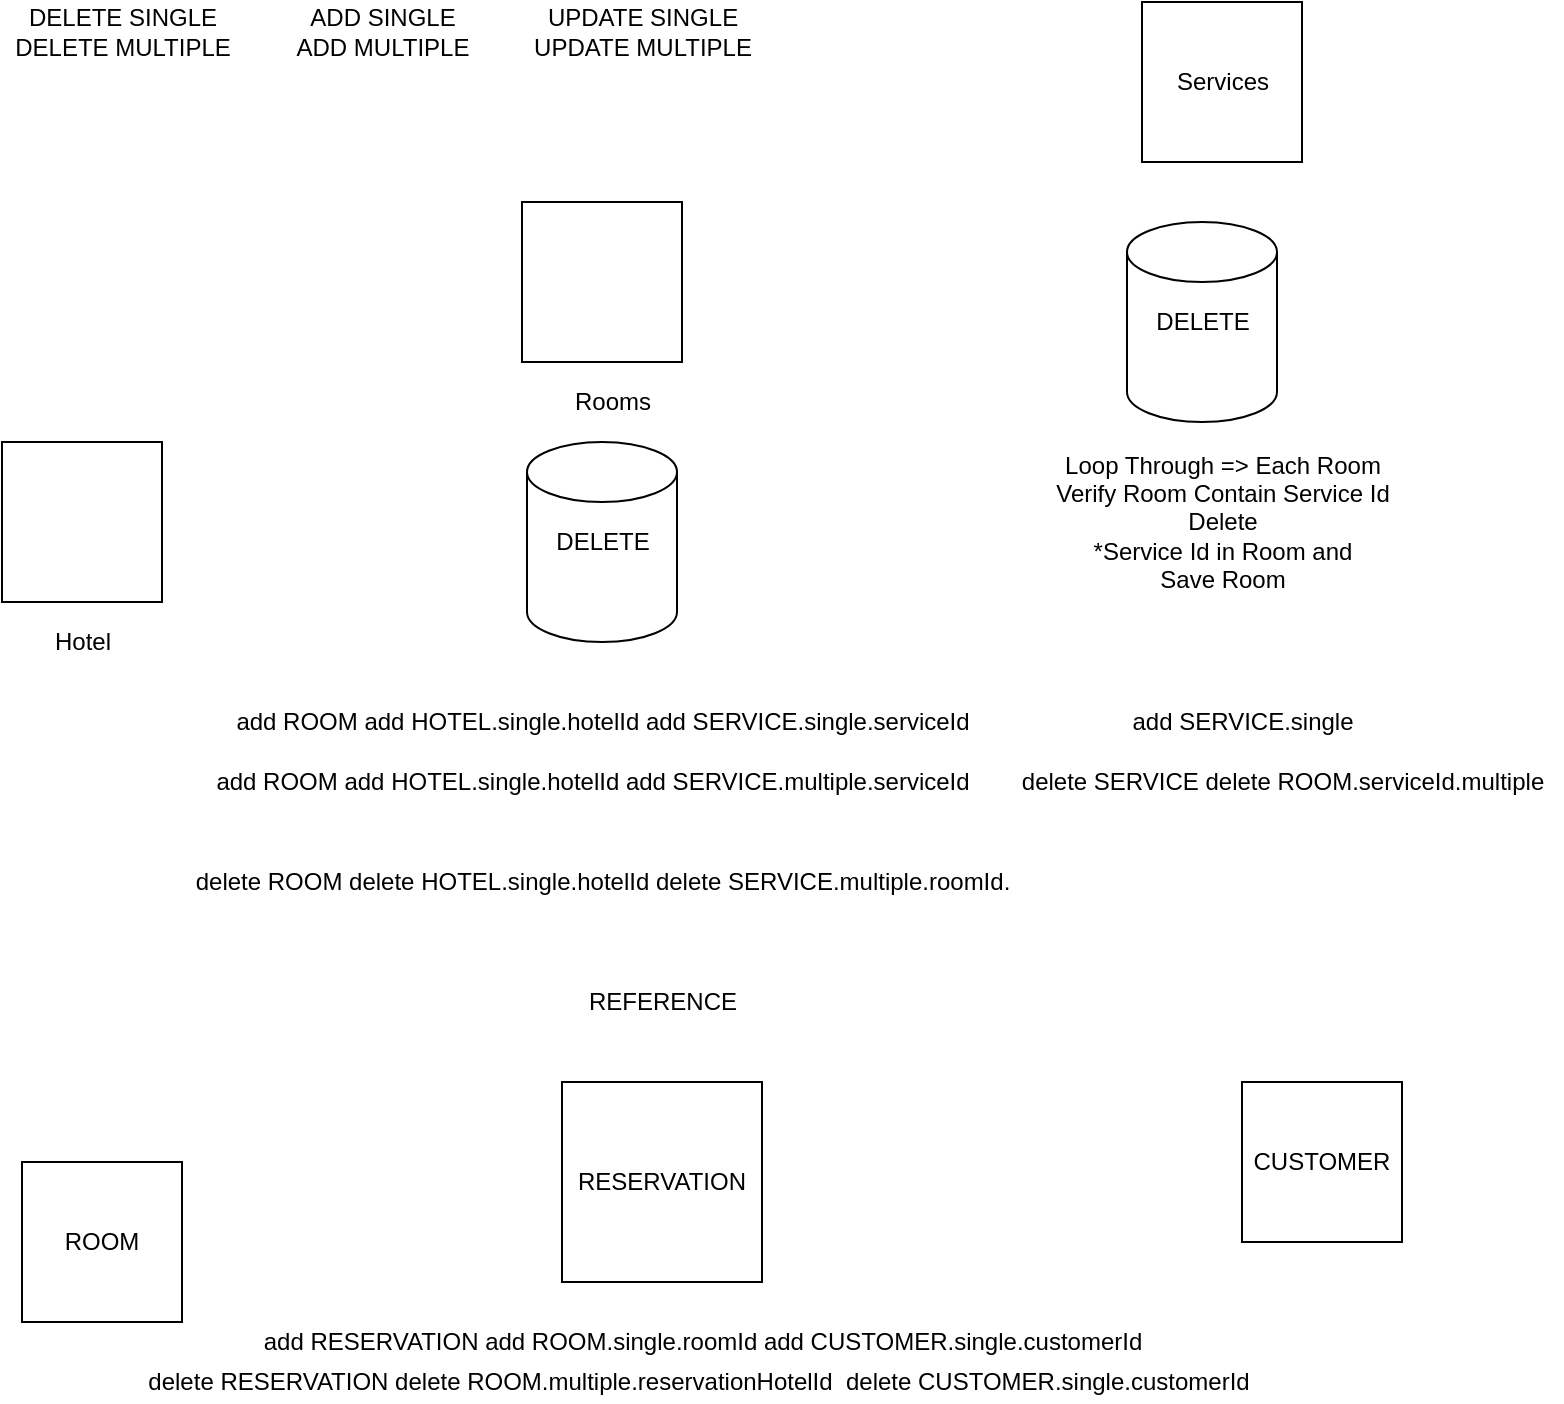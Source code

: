 <mxfile version="18.0.2" type="github">
  <diagram id="gPcOBo8kpesIldpiL-uF" name="Page-1">
    <mxGraphModel dx="1038" dy="588" grid="1" gridSize="10" guides="1" tooltips="1" connect="1" arrows="1" fold="1" page="1" pageScale="1" pageWidth="850" pageHeight="1100" math="0" shadow="0">
      <root>
        <mxCell id="0" />
        <mxCell id="1" parent="0" />
        <mxCell id="owPv3PRb5_aLN4KaXjo2-1" value="" style="whiteSpace=wrap;html=1;aspect=fixed;" vertex="1" parent="1">
          <mxGeometry x="690" y="10" width="80" height="80" as="geometry" />
        </mxCell>
        <mxCell id="owPv3PRb5_aLN4KaXjo2-2" value="Services&lt;br&gt;" style="text;html=1;align=center;verticalAlign=middle;resizable=0;points=[];autosize=1;strokeColor=none;fillColor=none;" vertex="1" parent="1">
          <mxGeometry x="700" y="40" width="60" height="20" as="geometry" />
        </mxCell>
        <mxCell id="owPv3PRb5_aLN4KaXjo2-3" value="" style="whiteSpace=wrap;html=1;aspect=fixed;" vertex="1" parent="1">
          <mxGeometry x="380" y="110" width="80" height="80" as="geometry" />
        </mxCell>
        <mxCell id="owPv3PRb5_aLN4KaXjo2-4" value="" style="whiteSpace=wrap;html=1;aspect=fixed;" vertex="1" parent="1">
          <mxGeometry x="120" y="230" width="80" height="80" as="geometry" />
        </mxCell>
        <mxCell id="owPv3PRb5_aLN4KaXjo2-5" value="Rooms&lt;br&gt;" style="text;html=1;align=center;verticalAlign=middle;resizable=0;points=[];autosize=1;strokeColor=none;fillColor=none;" vertex="1" parent="1">
          <mxGeometry x="400" y="200" width="50" height="20" as="geometry" />
        </mxCell>
        <mxCell id="owPv3PRb5_aLN4KaXjo2-6" value="Hotel&lt;br&gt;" style="text;html=1;align=center;verticalAlign=middle;resizable=0;points=[];autosize=1;strokeColor=none;fillColor=none;" vertex="1" parent="1">
          <mxGeometry x="140" y="320" width="40" height="20" as="geometry" />
        </mxCell>
        <mxCell id="owPv3PRb5_aLN4KaXjo2-7" value="" style="shape=cylinder3;whiteSpace=wrap;html=1;boundedLbl=1;backgroundOutline=1;size=15;" vertex="1" parent="1">
          <mxGeometry x="382.5" y="230" width="75" height="100" as="geometry" />
        </mxCell>
        <mxCell id="owPv3PRb5_aLN4KaXjo2-9" value="DELETE&lt;br&gt;" style="text;html=1;align=center;verticalAlign=middle;resizable=0;points=[];autosize=1;strokeColor=none;fillColor=none;" vertex="1" parent="1">
          <mxGeometry x="390" y="270" width="60" height="20" as="geometry" />
        </mxCell>
        <mxCell id="owPv3PRb5_aLN4KaXjo2-11" value="" style="shape=cylinder3;whiteSpace=wrap;html=1;boundedLbl=1;backgroundOutline=1;size=15;" vertex="1" parent="1">
          <mxGeometry x="682.5" y="120" width="75" height="100" as="geometry" />
        </mxCell>
        <mxCell id="owPv3PRb5_aLN4KaXjo2-12" value="DELETE" style="text;html=1;align=center;verticalAlign=middle;resizable=0;points=[];autosize=1;strokeColor=none;fillColor=none;" vertex="1" parent="1">
          <mxGeometry x="690" y="160" width="60" height="20" as="geometry" />
        </mxCell>
        <mxCell id="owPv3PRb5_aLN4KaXjo2-13" value="Loop Through =&amp;gt; Each Room&lt;br&gt;Verify Room Contain Service Id&lt;br&gt;Delete &lt;br&gt;*Service Id in Room and&lt;br&gt;Save Room&lt;br&gt;" style="text;html=1;align=center;verticalAlign=middle;resizable=0;points=[];autosize=1;strokeColor=none;fillColor=none;" vertex="1" parent="1">
          <mxGeometry x="640" y="230" width="180" height="80" as="geometry" />
        </mxCell>
        <mxCell id="owPv3PRb5_aLN4KaXjo2-15" value="DELETE SINGLE&lt;br&gt;DELETE MULTIPLE&lt;br&gt;" style="text;html=1;align=center;verticalAlign=middle;resizable=0;points=[];autosize=1;strokeColor=none;fillColor=none;" vertex="1" parent="1">
          <mxGeometry x="120" y="10" width="120" height="30" as="geometry" />
        </mxCell>
        <mxCell id="owPv3PRb5_aLN4KaXjo2-16" value="ADD SINGLE&lt;br&gt;ADD MULTIPLE&lt;br&gt;" style="text;html=1;align=center;verticalAlign=middle;resizable=0;points=[];autosize=1;strokeColor=none;fillColor=none;" vertex="1" parent="1">
          <mxGeometry x="260" y="10" width="100" height="30" as="geometry" />
        </mxCell>
        <mxCell id="owPv3PRb5_aLN4KaXjo2-17" value="UPDATE SINGLE&lt;br&gt;UPDATE MULTIPLE&lt;br&gt;" style="text;html=1;align=center;verticalAlign=middle;resizable=0;points=[];autosize=1;strokeColor=none;fillColor=none;" vertex="1" parent="1">
          <mxGeometry x="380" y="10" width="120" height="30" as="geometry" />
        </mxCell>
        <mxCell id="owPv3PRb5_aLN4KaXjo2-19" value="add ROOM add HOTEL.single.hotelId&amp;nbsp;add SERVICE.single.serviceId" style="text;html=1;align=center;verticalAlign=middle;resizable=0;points=[];autosize=1;strokeColor=none;fillColor=none;" vertex="1" parent="1">
          <mxGeometry x="230" y="360" width="380" height="20" as="geometry" />
        </mxCell>
        <mxCell id="owPv3PRb5_aLN4KaXjo2-21" value="add ROOM add HOTEL.single.hotelId add SERVICE.multiple.serviceId" style="text;html=1;align=center;verticalAlign=middle;resizable=0;points=[];autosize=1;strokeColor=none;fillColor=none;" vertex="1" parent="1">
          <mxGeometry x="220" y="390" width="390" height="20" as="geometry" />
        </mxCell>
        <mxCell id="owPv3PRb5_aLN4KaXjo2-22" value="delete ROOM delete HOTEL.single.hotelId delete SERVICE.multiple.roomId." style="text;html=1;align=center;verticalAlign=middle;resizable=0;points=[];autosize=1;strokeColor=none;fillColor=none;" vertex="1" parent="1">
          <mxGeometry x="210" y="440" width="420" height="20" as="geometry" />
        </mxCell>
        <mxCell id="owPv3PRb5_aLN4KaXjo2-23" value="add SERVICE.single&lt;br&gt;" style="text;html=1;align=center;verticalAlign=middle;resizable=0;points=[];autosize=1;strokeColor=none;fillColor=none;" vertex="1" parent="1">
          <mxGeometry x="675" y="360" width="130" height="20" as="geometry" />
        </mxCell>
        <mxCell id="owPv3PRb5_aLN4KaXjo2-24" value="delete SERVICE delete ROOM.serviceId.multiple" style="text;html=1;align=center;verticalAlign=middle;resizable=0;points=[];autosize=1;strokeColor=none;fillColor=none;" vertex="1" parent="1">
          <mxGeometry x="620" y="390" width="280" height="20" as="geometry" />
        </mxCell>
        <mxCell id="owPv3PRb5_aLN4KaXjo2-25" value="RESERVATION&lt;br&gt;" style="whiteSpace=wrap;html=1;aspect=fixed;" vertex="1" parent="1">
          <mxGeometry x="400" y="550" width="100" height="100" as="geometry" />
        </mxCell>
        <mxCell id="owPv3PRb5_aLN4KaXjo2-26" value="ROOM" style="whiteSpace=wrap;html=1;aspect=fixed;" vertex="1" parent="1">
          <mxGeometry x="130" y="590" width="80" height="80" as="geometry" />
        </mxCell>
        <mxCell id="owPv3PRb5_aLN4KaXjo2-27" value="CUSTOMER" style="whiteSpace=wrap;html=1;aspect=fixed;" vertex="1" parent="1">
          <mxGeometry x="740" y="550" width="80" height="80" as="geometry" />
        </mxCell>
        <mxCell id="owPv3PRb5_aLN4KaXjo2-28" value="add RESERVATION add ROOM.single.roomId add CUSTOMER.single.customerId" style="text;html=1;align=center;verticalAlign=middle;resizable=0;points=[];autosize=1;strokeColor=none;fillColor=none;" vertex="1" parent="1">
          <mxGeometry x="245" y="670" width="450" height="20" as="geometry" />
        </mxCell>
        <mxCell id="owPv3PRb5_aLN4KaXjo2-29" value="delete RESERVATION delete ROOM.multiple.reservationHotelId&amp;nbsp; delete CUSTOMER.single.customerId" style="text;html=1;align=center;verticalAlign=middle;resizable=0;points=[];autosize=1;strokeColor=none;fillColor=none;" vertex="1" parent="1">
          <mxGeometry x="182.5" y="690" width="570" height="20" as="geometry" />
        </mxCell>
        <mxCell id="owPv3PRb5_aLN4KaXjo2-30" value="REFERENCE" style="text;html=1;align=center;verticalAlign=middle;resizable=0;points=[];autosize=1;strokeColor=none;fillColor=none;" vertex="1" parent="1">
          <mxGeometry x="405" y="500" width="90" height="20" as="geometry" />
        </mxCell>
      </root>
    </mxGraphModel>
  </diagram>
</mxfile>
